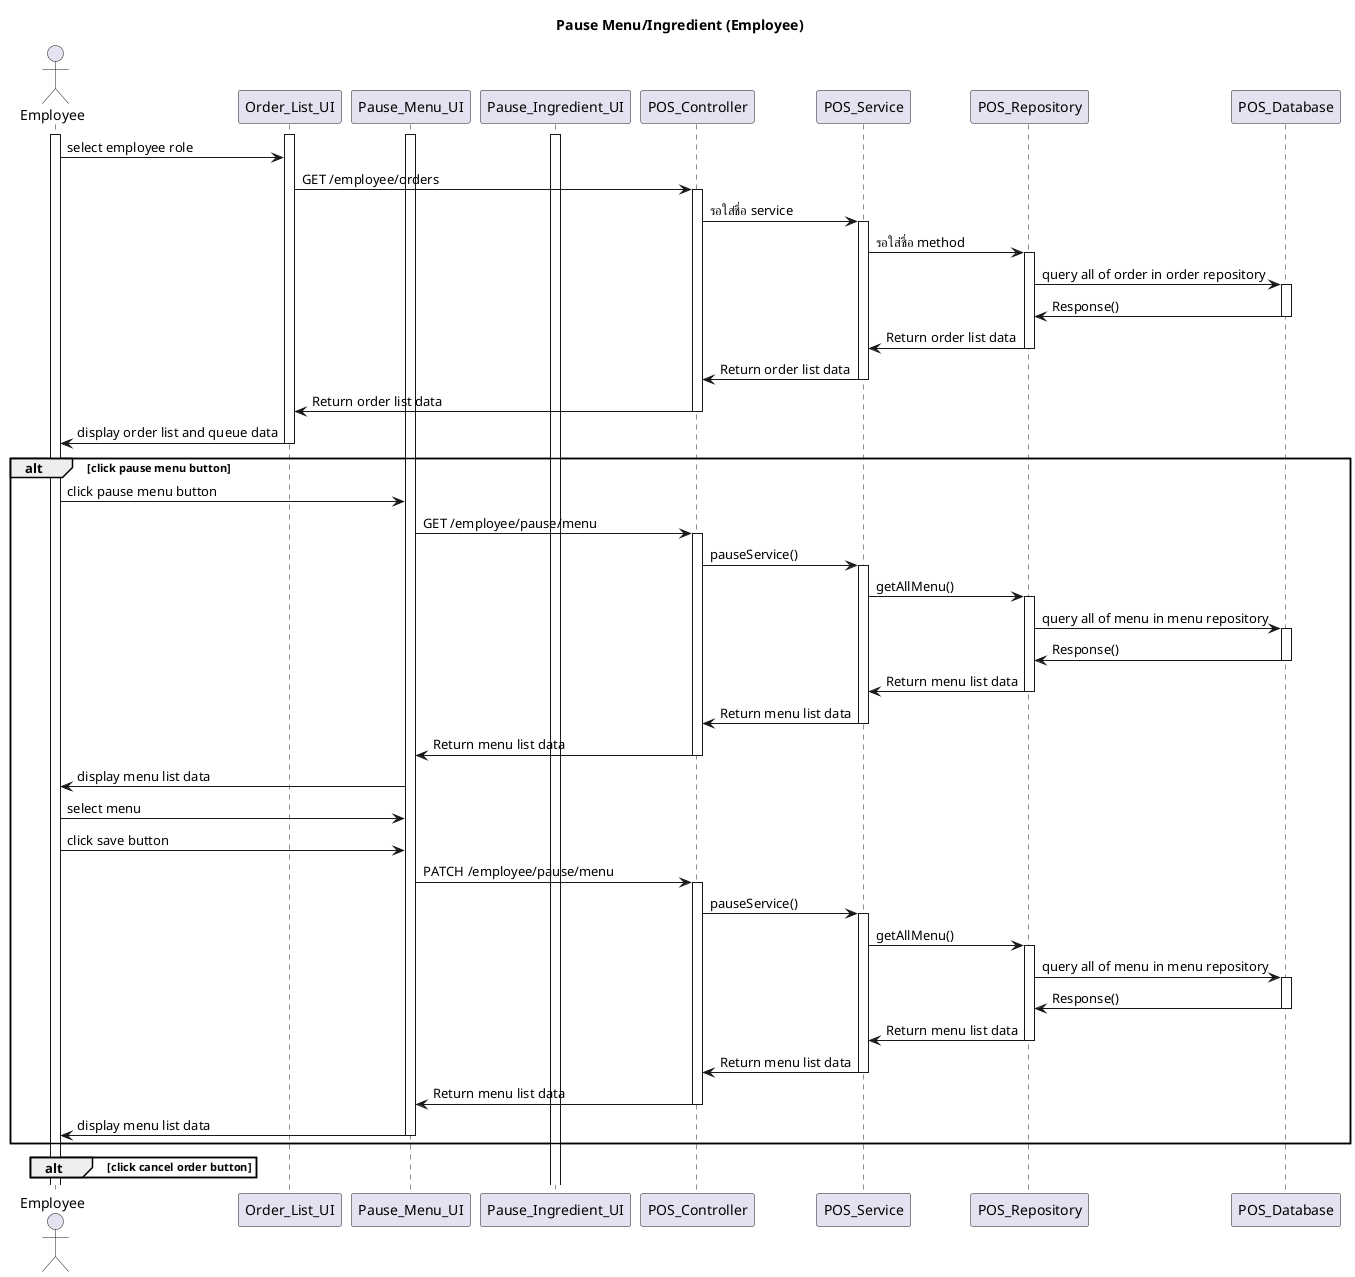 @startuml pause
Title Pause Menu/Ingredient (Employee)

Actor Employee
activate Employee
activate Order_List_UI
activate Pause_Menu_UI
activate Pause_Ingredient_UI

Employee -> Order_List_UI : select employee role

Order_List_UI -> POS_Controller :  GET /employee/orders
activate POS_Controller

POS_Controller -> POS_Service : รอใส่ชื่อ service
activate POS_Service

POS_Service -> POS_Repository : รอใส่ชื่อ method
activate POS_Repository

POS_Repository -> POS_Database : query all of order in order repository
activate POS_Database

POS_Database -> POS_Repository : Response()
deactivate POS_Database

POS_Repository -> POS_Service : Return order list data
deactivate POS_Repository

POS_Service -> POS_Controller : Return order list data
deactivate POS_Service

POS_Controller -> Order_List_UI : Return order list data
deactivate POS_Controller

Order_List_UI -> Employee : display order list and queue data 
deactivate Order_List_UI

' pause menu
alt click pause menu button
Employee -> Pause_Menu_UI : click pause menu button
Pause_Menu_UI -> POS_Controller :  GET /employee/pause/menu
activate POS_Controller

POS_Controller -> POS_Service : pauseService()
activate POS_Service

POS_Service -> POS_Repository : getAllMenu()
activate POS_Repository

POS_Repository -> POS_Database : query all of menu in menu repository
activate POS_Database

POS_Database -> POS_Repository : Response()
deactivate POS_Database

POS_Repository -> POS_Service : Return menu list data
deactivate POS_Repository

POS_Service -> POS_Controller : Return menu list data
deactivate POS_Service

POS_Controller -> Pause_Menu_UI : Return menu list data
deactivate POS_Controller

Pause_Menu_UI -> Employee : display menu list data

' select menu
Employee -> Pause_Menu_UI : select menu 
Employee -> Pause_Menu_UI : click save button 
Pause_Menu_UI -> POS_Controller :  PATCH /employee/pause/menu

activate POS_Controller

POS_Controller -> POS_Service : pauseService()
activate POS_Service

POS_Service -> POS_Repository : getAllMenu()
activate POS_Repository

POS_Repository -> POS_Database : query all of menu in menu repository
activate POS_Database

POS_Database -> POS_Repository : Response()
deactivate POS_Database

POS_Repository -> POS_Service : Return menu list data
deactivate POS_Repository

POS_Service -> POS_Controller : Return menu list data
deactivate POS_Service

POS_Controller -> Pause_Menu_UI : Return menu list data
deactivate POS_Controller

Pause_Menu_UI -> Employee : display menu list data
deactivate Pause_Menu_UI
end

' pause ingredient
alt click cancel order button

end
